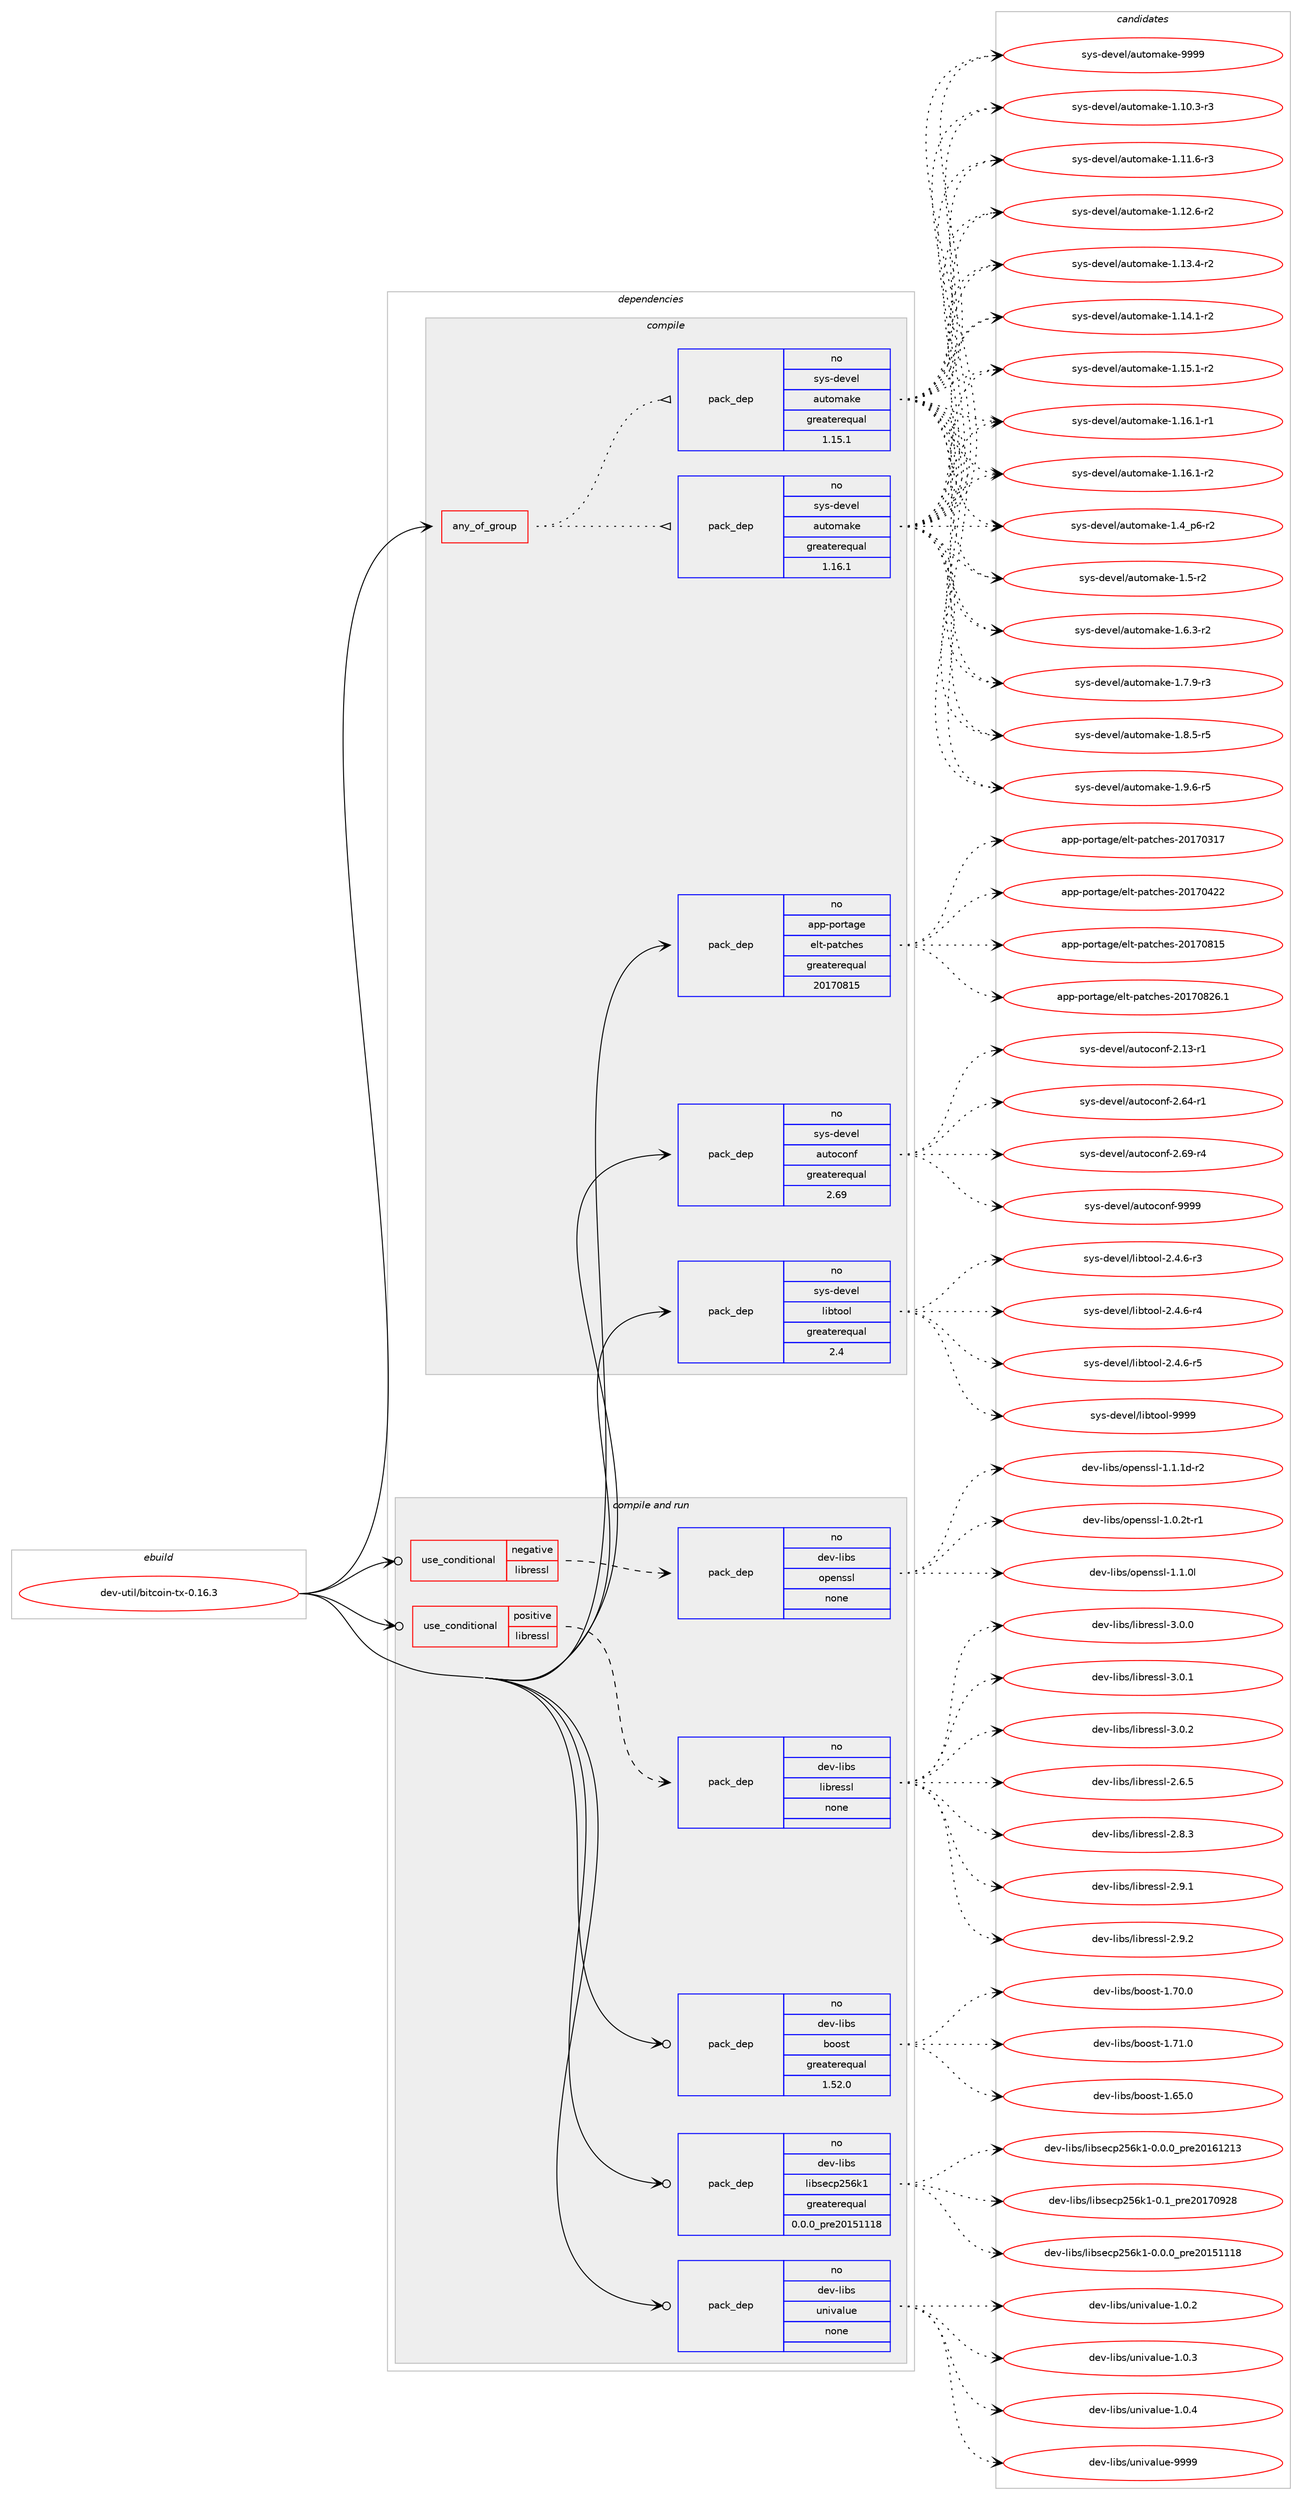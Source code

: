 digraph prolog {

# *************
# Graph options
# *************

newrank=true;
concentrate=true;
compound=true;
graph [rankdir=LR,fontname=Helvetica,fontsize=10,ranksep=1.5];#, ranksep=2.5, nodesep=0.2];
edge  [arrowhead=vee];
node  [fontname=Helvetica,fontsize=10];

# **********
# The ebuild
# **********

subgraph cluster_leftcol {
color=gray;
rank=same;
label=<<i>ebuild</i>>;
id [label="dev-util/bitcoin-tx-0.16.3", color=red, width=4, href="../dev-util/bitcoin-tx-0.16.3.svg"];
}

# ****************
# The dependencies
# ****************

subgraph cluster_midcol {
color=gray;
label=<<i>dependencies</i>>;
subgraph cluster_compile {
fillcolor="#eeeeee";
style=filled;
label=<<i>compile</i>>;
subgraph any11722 {
dependency725708 [label=<<TABLE BORDER="0" CELLBORDER="1" CELLSPACING="0" CELLPADDING="4"><TR><TD CELLPADDING="10">any_of_group</TD></TR></TABLE>>, shape=none, color=red];subgraph pack531744 {
dependency725709 [label=<<TABLE BORDER="0" CELLBORDER="1" CELLSPACING="0" CELLPADDING="4" WIDTH="220"><TR><TD ROWSPAN="6" CELLPADDING="30">pack_dep</TD></TR><TR><TD WIDTH="110">no</TD></TR><TR><TD>sys-devel</TD></TR><TR><TD>automake</TD></TR><TR><TD>greaterequal</TD></TR><TR><TD>1.16.1</TD></TR></TABLE>>, shape=none, color=blue];
}
dependency725708:e -> dependency725709:w [weight=20,style="dotted",arrowhead="oinv"];
subgraph pack531745 {
dependency725710 [label=<<TABLE BORDER="0" CELLBORDER="1" CELLSPACING="0" CELLPADDING="4" WIDTH="220"><TR><TD ROWSPAN="6" CELLPADDING="30">pack_dep</TD></TR><TR><TD WIDTH="110">no</TD></TR><TR><TD>sys-devel</TD></TR><TR><TD>automake</TD></TR><TR><TD>greaterequal</TD></TR><TR><TD>1.15.1</TD></TR></TABLE>>, shape=none, color=blue];
}
dependency725708:e -> dependency725710:w [weight=20,style="dotted",arrowhead="oinv"];
}
id:e -> dependency725708:w [weight=20,style="solid",arrowhead="vee"];
subgraph pack531746 {
dependency725711 [label=<<TABLE BORDER="0" CELLBORDER="1" CELLSPACING="0" CELLPADDING="4" WIDTH="220"><TR><TD ROWSPAN="6" CELLPADDING="30">pack_dep</TD></TR><TR><TD WIDTH="110">no</TD></TR><TR><TD>app-portage</TD></TR><TR><TD>elt-patches</TD></TR><TR><TD>greaterequal</TD></TR><TR><TD>20170815</TD></TR></TABLE>>, shape=none, color=blue];
}
id:e -> dependency725711:w [weight=20,style="solid",arrowhead="vee"];
subgraph pack531747 {
dependency725712 [label=<<TABLE BORDER="0" CELLBORDER="1" CELLSPACING="0" CELLPADDING="4" WIDTH="220"><TR><TD ROWSPAN="6" CELLPADDING="30">pack_dep</TD></TR><TR><TD WIDTH="110">no</TD></TR><TR><TD>sys-devel</TD></TR><TR><TD>autoconf</TD></TR><TR><TD>greaterequal</TD></TR><TR><TD>2.69</TD></TR></TABLE>>, shape=none, color=blue];
}
id:e -> dependency725712:w [weight=20,style="solid",arrowhead="vee"];
subgraph pack531748 {
dependency725713 [label=<<TABLE BORDER="0" CELLBORDER="1" CELLSPACING="0" CELLPADDING="4" WIDTH="220"><TR><TD ROWSPAN="6" CELLPADDING="30">pack_dep</TD></TR><TR><TD WIDTH="110">no</TD></TR><TR><TD>sys-devel</TD></TR><TR><TD>libtool</TD></TR><TR><TD>greaterequal</TD></TR><TR><TD>2.4</TD></TR></TABLE>>, shape=none, color=blue];
}
id:e -> dependency725713:w [weight=20,style="solid",arrowhead="vee"];
}
subgraph cluster_compileandrun {
fillcolor="#eeeeee";
style=filled;
label=<<i>compile and run</i>>;
subgraph cond181864 {
dependency725714 [label=<<TABLE BORDER="0" CELLBORDER="1" CELLSPACING="0" CELLPADDING="4"><TR><TD ROWSPAN="3" CELLPADDING="10">use_conditional</TD></TR><TR><TD>negative</TD></TR><TR><TD>libressl</TD></TR></TABLE>>, shape=none, color=red];
subgraph pack531749 {
dependency725715 [label=<<TABLE BORDER="0" CELLBORDER="1" CELLSPACING="0" CELLPADDING="4" WIDTH="220"><TR><TD ROWSPAN="6" CELLPADDING="30">pack_dep</TD></TR><TR><TD WIDTH="110">no</TD></TR><TR><TD>dev-libs</TD></TR><TR><TD>openssl</TD></TR><TR><TD>none</TD></TR><TR><TD></TD></TR></TABLE>>, shape=none, color=blue];
}
dependency725714:e -> dependency725715:w [weight=20,style="dashed",arrowhead="vee"];
}
id:e -> dependency725714:w [weight=20,style="solid",arrowhead="odotvee"];
subgraph cond181865 {
dependency725716 [label=<<TABLE BORDER="0" CELLBORDER="1" CELLSPACING="0" CELLPADDING="4"><TR><TD ROWSPAN="3" CELLPADDING="10">use_conditional</TD></TR><TR><TD>positive</TD></TR><TR><TD>libressl</TD></TR></TABLE>>, shape=none, color=red];
subgraph pack531750 {
dependency725717 [label=<<TABLE BORDER="0" CELLBORDER="1" CELLSPACING="0" CELLPADDING="4" WIDTH="220"><TR><TD ROWSPAN="6" CELLPADDING="30">pack_dep</TD></TR><TR><TD WIDTH="110">no</TD></TR><TR><TD>dev-libs</TD></TR><TR><TD>libressl</TD></TR><TR><TD>none</TD></TR><TR><TD></TD></TR></TABLE>>, shape=none, color=blue];
}
dependency725716:e -> dependency725717:w [weight=20,style="dashed",arrowhead="vee"];
}
id:e -> dependency725716:w [weight=20,style="solid",arrowhead="odotvee"];
subgraph pack531751 {
dependency725718 [label=<<TABLE BORDER="0" CELLBORDER="1" CELLSPACING="0" CELLPADDING="4" WIDTH="220"><TR><TD ROWSPAN="6" CELLPADDING="30">pack_dep</TD></TR><TR><TD WIDTH="110">no</TD></TR><TR><TD>dev-libs</TD></TR><TR><TD>boost</TD></TR><TR><TD>greaterequal</TD></TR><TR><TD>1.52.0</TD></TR></TABLE>>, shape=none, color=blue];
}
id:e -> dependency725718:w [weight=20,style="solid",arrowhead="odotvee"];
subgraph pack531752 {
dependency725719 [label=<<TABLE BORDER="0" CELLBORDER="1" CELLSPACING="0" CELLPADDING="4" WIDTH="220"><TR><TD ROWSPAN="6" CELLPADDING="30">pack_dep</TD></TR><TR><TD WIDTH="110">no</TD></TR><TR><TD>dev-libs</TD></TR><TR><TD>libsecp256k1</TD></TR><TR><TD>greaterequal</TD></TR><TR><TD>0.0.0_pre20151118</TD></TR></TABLE>>, shape=none, color=blue];
}
id:e -> dependency725719:w [weight=20,style="solid",arrowhead="odotvee"];
subgraph pack531753 {
dependency725720 [label=<<TABLE BORDER="0" CELLBORDER="1" CELLSPACING="0" CELLPADDING="4" WIDTH="220"><TR><TD ROWSPAN="6" CELLPADDING="30">pack_dep</TD></TR><TR><TD WIDTH="110">no</TD></TR><TR><TD>dev-libs</TD></TR><TR><TD>univalue</TD></TR><TR><TD>none</TD></TR><TR><TD></TD></TR></TABLE>>, shape=none, color=blue];
}
id:e -> dependency725720:w [weight=20,style="solid",arrowhead="odotvee"];
}
subgraph cluster_run {
fillcolor="#eeeeee";
style=filled;
label=<<i>run</i>>;
}
}

# **************
# The candidates
# **************

subgraph cluster_choices {
rank=same;
color=gray;
label=<<i>candidates</i>>;

subgraph choice531744 {
color=black;
nodesep=1;
choice11512111545100101118101108479711711611110997107101454946494846514511451 [label="sys-devel/automake-1.10.3-r3", color=red, width=4,href="../sys-devel/automake-1.10.3-r3.svg"];
choice11512111545100101118101108479711711611110997107101454946494946544511451 [label="sys-devel/automake-1.11.6-r3", color=red, width=4,href="../sys-devel/automake-1.11.6-r3.svg"];
choice11512111545100101118101108479711711611110997107101454946495046544511450 [label="sys-devel/automake-1.12.6-r2", color=red, width=4,href="../sys-devel/automake-1.12.6-r2.svg"];
choice11512111545100101118101108479711711611110997107101454946495146524511450 [label="sys-devel/automake-1.13.4-r2", color=red, width=4,href="../sys-devel/automake-1.13.4-r2.svg"];
choice11512111545100101118101108479711711611110997107101454946495246494511450 [label="sys-devel/automake-1.14.1-r2", color=red, width=4,href="../sys-devel/automake-1.14.1-r2.svg"];
choice11512111545100101118101108479711711611110997107101454946495346494511450 [label="sys-devel/automake-1.15.1-r2", color=red, width=4,href="../sys-devel/automake-1.15.1-r2.svg"];
choice11512111545100101118101108479711711611110997107101454946495446494511449 [label="sys-devel/automake-1.16.1-r1", color=red, width=4,href="../sys-devel/automake-1.16.1-r1.svg"];
choice11512111545100101118101108479711711611110997107101454946495446494511450 [label="sys-devel/automake-1.16.1-r2", color=red, width=4,href="../sys-devel/automake-1.16.1-r2.svg"];
choice115121115451001011181011084797117116111109971071014549465295112544511450 [label="sys-devel/automake-1.4_p6-r2", color=red, width=4,href="../sys-devel/automake-1.4_p6-r2.svg"];
choice11512111545100101118101108479711711611110997107101454946534511450 [label="sys-devel/automake-1.5-r2", color=red, width=4,href="../sys-devel/automake-1.5-r2.svg"];
choice115121115451001011181011084797117116111109971071014549465446514511450 [label="sys-devel/automake-1.6.3-r2", color=red, width=4,href="../sys-devel/automake-1.6.3-r2.svg"];
choice115121115451001011181011084797117116111109971071014549465546574511451 [label="sys-devel/automake-1.7.9-r3", color=red, width=4,href="../sys-devel/automake-1.7.9-r3.svg"];
choice115121115451001011181011084797117116111109971071014549465646534511453 [label="sys-devel/automake-1.8.5-r5", color=red, width=4,href="../sys-devel/automake-1.8.5-r5.svg"];
choice115121115451001011181011084797117116111109971071014549465746544511453 [label="sys-devel/automake-1.9.6-r5", color=red, width=4,href="../sys-devel/automake-1.9.6-r5.svg"];
choice115121115451001011181011084797117116111109971071014557575757 [label="sys-devel/automake-9999", color=red, width=4,href="../sys-devel/automake-9999.svg"];
dependency725709:e -> choice11512111545100101118101108479711711611110997107101454946494846514511451:w [style=dotted,weight="100"];
dependency725709:e -> choice11512111545100101118101108479711711611110997107101454946494946544511451:w [style=dotted,weight="100"];
dependency725709:e -> choice11512111545100101118101108479711711611110997107101454946495046544511450:w [style=dotted,weight="100"];
dependency725709:e -> choice11512111545100101118101108479711711611110997107101454946495146524511450:w [style=dotted,weight="100"];
dependency725709:e -> choice11512111545100101118101108479711711611110997107101454946495246494511450:w [style=dotted,weight="100"];
dependency725709:e -> choice11512111545100101118101108479711711611110997107101454946495346494511450:w [style=dotted,weight="100"];
dependency725709:e -> choice11512111545100101118101108479711711611110997107101454946495446494511449:w [style=dotted,weight="100"];
dependency725709:e -> choice11512111545100101118101108479711711611110997107101454946495446494511450:w [style=dotted,weight="100"];
dependency725709:e -> choice115121115451001011181011084797117116111109971071014549465295112544511450:w [style=dotted,weight="100"];
dependency725709:e -> choice11512111545100101118101108479711711611110997107101454946534511450:w [style=dotted,weight="100"];
dependency725709:e -> choice115121115451001011181011084797117116111109971071014549465446514511450:w [style=dotted,weight="100"];
dependency725709:e -> choice115121115451001011181011084797117116111109971071014549465546574511451:w [style=dotted,weight="100"];
dependency725709:e -> choice115121115451001011181011084797117116111109971071014549465646534511453:w [style=dotted,weight="100"];
dependency725709:e -> choice115121115451001011181011084797117116111109971071014549465746544511453:w [style=dotted,weight="100"];
dependency725709:e -> choice115121115451001011181011084797117116111109971071014557575757:w [style=dotted,weight="100"];
}
subgraph choice531745 {
color=black;
nodesep=1;
choice11512111545100101118101108479711711611110997107101454946494846514511451 [label="sys-devel/automake-1.10.3-r3", color=red, width=4,href="../sys-devel/automake-1.10.3-r3.svg"];
choice11512111545100101118101108479711711611110997107101454946494946544511451 [label="sys-devel/automake-1.11.6-r3", color=red, width=4,href="../sys-devel/automake-1.11.6-r3.svg"];
choice11512111545100101118101108479711711611110997107101454946495046544511450 [label="sys-devel/automake-1.12.6-r2", color=red, width=4,href="../sys-devel/automake-1.12.6-r2.svg"];
choice11512111545100101118101108479711711611110997107101454946495146524511450 [label="sys-devel/automake-1.13.4-r2", color=red, width=4,href="../sys-devel/automake-1.13.4-r2.svg"];
choice11512111545100101118101108479711711611110997107101454946495246494511450 [label="sys-devel/automake-1.14.1-r2", color=red, width=4,href="../sys-devel/automake-1.14.1-r2.svg"];
choice11512111545100101118101108479711711611110997107101454946495346494511450 [label="sys-devel/automake-1.15.1-r2", color=red, width=4,href="../sys-devel/automake-1.15.1-r2.svg"];
choice11512111545100101118101108479711711611110997107101454946495446494511449 [label="sys-devel/automake-1.16.1-r1", color=red, width=4,href="../sys-devel/automake-1.16.1-r1.svg"];
choice11512111545100101118101108479711711611110997107101454946495446494511450 [label="sys-devel/automake-1.16.1-r2", color=red, width=4,href="../sys-devel/automake-1.16.1-r2.svg"];
choice115121115451001011181011084797117116111109971071014549465295112544511450 [label="sys-devel/automake-1.4_p6-r2", color=red, width=4,href="../sys-devel/automake-1.4_p6-r2.svg"];
choice11512111545100101118101108479711711611110997107101454946534511450 [label="sys-devel/automake-1.5-r2", color=red, width=4,href="../sys-devel/automake-1.5-r2.svg"];
choice115121115451001011181011084797117116111109971071014549465446514511450 [label="sys-devel/automake-1.6.3-r2", color=red, width=4,href="../sys-devel/automake-1.6.3-r2.svg"];
choice115121115451001011181011084797117116111109971071014549465546574511451 [label="sys-devel/automake-1.7.9-r3", color=red, width=4,href="../sys-devel/automake-1.7.9-r3.svg"];
choice115121115451001011181011084797117116111109971071014549465646534511453 [label="sys-devel/automake-1.8.5-r5", color=red, width=4,href="../sys-devel/automake-1.8.5-r5.svg"];
choice115121115451001011181011084797117116111109971071014549465746544511453 [label="sys-devel/automake-1.9.6-r5", color=red, width=4,href="../sys-devel/automake-1.9.6-r5.svg"];
choice115121115451001011181011084797117116111109971071014557575757 [label="sys-devel/automake-9999", color=red, width=4,href="../sys-devel/automake-9999.svg"];
dependency725710:e -> choice11512111545100101118101108479711711611110997107101454946494846514511451:w [style=dotted,weight="100"];
dependency725710:e -> choice11512111545100101118101108479711711611110997107101454946494946544511451:w [style=dotted,weight="100"];
dependency725710:e -> choice11512111545100101118101108479711711611110997107101454946495046544511450:w [style=dotted,weight="100"];
dependency725710:e -> choice11512111545100101118101108479711711611110997107101454946495146524511450:w [style=dotted,weight="100"];
dependency725710:e -> choice11512111545100101118101108479711711611110997107101454946495246494511450:w [style=dotted,weight="100"];
dependency725710:e -> choice11512111545100101118101108479711711611110997107101454946495346494511450:w [style=dotted,weight="100"];
dependency725710:e -> choice11512111545100101118101108479711711611110997107101454946495446494511449:w [style=dotted,weight="100"];
dependency725710:e -> choice11512111545100101118101108479711711611110997107101454946495446494511450:w [style=dotted,weight="100"];
dependency725710:e -> choice115121115451001011181011084797117116111109971071014549465295112544511450:w [style=dotted,weight="100"];
dependency725710:e -> choice11512111545100101118101108479711711611110997107101454946534511450:w [style=dotted,weight="100"];
dependency725710:e -> choice115121115451001011181011084797117116111109971071014549465446514511450:w [style=dotted,weight="100"];
dependency725710:e -> choice115121115451001011181011084797117116111109971071014549465546574511451:w [style=dotted,weight="100"];
dependency725710:e -> choice115121115451001011181011084797117116111109971071014549465646534511453:w [style=dotted,weight="100"];
dependency725710:e -> choice115121115451001011181011084797117116111109971071014549465746544511453:w [style=dotted,weight="100"];
dependency725710:e -> choice115121115451001011181011084797117116111109971071014557575757:w [style=dotted,weight="100"];
}
subgraph choice531746 {
color=black;
nodesep=1;
choice97112112451121111141169710310147101108116451129711699104101115455048495548514955 [label="app-portage/elt-patches-20170317", color=red, width=4,href="../app-portage/elt-patches-20170317.svg"];
choice97112112451121111141169710310147101108116451129711699104101115455048495548525050 [label="app-portage/elt-patches-20170422", color=red, width=4,href="../app-portage/elt-patches-20170422.svg"];
choice97112112451121111141169710310147101108116451129711699104101115455048495548564953 [label="app-portage/elt-patches-20170815", color=red, width=4,href="../app-portage/elt-patches-20170815.svg"];
choice971121124511211111411697103101471011081164511297116991041011154550484955485650544649 [label="app-portage/elt-patches-20170826.1", color=red, width=4,href="../app-portage/elt-patches-20170826.1.svg"];
dependency725711:e -> choice97112112451121111141169710310147101108116451129711699104101115455048495548514955:w [style=dotted,weight="100"];
dependency725711:e -> choice97112112451121111141169710310147101108116451129711699104101115455048495548525050:w [style=dotted,weight="100"];
dependency725711:e -> choice97112112451121111141169710310147101108116451129711699104101115455048495548564953:w [style=dotted,weight="100"];
dependency725711:e -> choice971121124511211111411697103101471011081164511297116991041011154550484955485650544649:w [style=dotted,weight="100"];
}
subgraph choice531747 {
color=black;
nodesep=1;
choice1151211154510010111810110847971171161119911111010245504649514511449 [label="sys-devel/autoconf-2.13-r1", color=red, width=4,href="../sys-devel/autoconf-2.13-r1.svg"];
choice1151211154510010111810110847971171161119911111010245504654524511449 [label="sys-devel/autoconf-2.64-r1", color=red, width=4,href="../sys-devel/autoconf-2.64-r1.svg"];
choice1151211154510010111810110847971171161119911111010245504654574511452 [label="sys-devel/autoconf-2.69-r4", color=red, width=4,href="../sys-devel/autoconf-2.69-r4.svg"];
choice115121115451001011181011084797117116111991111101024557575757 [label="sys-devel/autoconf-9999", color=red, width=4,href="../sys-devel/autoconf-9999.svg"];
dependency725712:e -> choice1151211154510010111810110847971171161119911111010245504649514511449:w [style=dotted,weight="100"];
dependency725712:e -> choice1151211154510010111810110847971171161119911111010245504654524511449:w [style=dotted,weight="100"];
dependency725712:e -> choice1151211154510010111810110847971171161119911111010245504654574511452:w [style=dotted,weight="100"];
dependency725712:e -> choice115121115451001011181011084797117116111991111101024557575757:w [style=dotted,weight="100"];
}
subgraph choice531748 {
color=black;
nodesep=1;
choice1151211154510010111810110847108105981161111111084550465246544511451 [label="sys-devel/libtool-2.4.6-r3", color=red, width=4,href="../sys-devel/libtool-2.4.6-r3.svg"];
choice1151211154510010111810110847108105981161111111084550465246544511452 [label="sys-devel/libtool-2.4.6-r4", color=red, width=4,href="../sys-devel/libtool-2.4.6-r4.svg"];
choice1151211154510010111810110847108105981161111111084550465246544511453 [label="sys-devel/libtool-2.4.6-r5", color=red, width=4,href="../sys-devel/libtool-2.4.6-r5.svg"];
choice1151211154510010111810110847108105981161111111084557575757 [label="sys-devel/libtool-9999", color=red, width=4,href="../sys-devel/libtool-9999.svg"];
dependency725713:e -> choice1151211154510010111810110847108105981161111111084550465246544511451:w [style=dotted,weight="100"];
dependency725713:e -> choice1151211154510010111810110847108105981161111111084550465246544511452:w [style=dotted,weight="100"];
dependency725713:e -> choice1151211154510010111810110847108105981161111111084550465246544511453:w [style=dotted,weight="100"];
dependency725713:e -> choice1151211154510010111810110847108105981161111111084557575757:w [style=dotted,weight="100"];
}
subgraph choice531749 {
color=black;
nodesep=1;
choice1001011184510810598115471111121011101151151084549464846501164511449 [label="dev-libs/openssl-1.0.2t-r1", color=red, width=4,href="../dev-libs/openssl-1.0.2t-r1.svg"];
choice100101118451081059811547111112101110115115108454946494648108 [label="dev-libs/openssl-1.1.0l", color=red, width=4,href="../dev-libs/openssl-1.1.0l.svg"];
choice1001011184510810598115471111121011101151151084549464946491004511450 [label="dev-libs/openssl-1.1.1d-r2", color=red, width=4,href="../dev-libs/openssl-1.1.1d-r2.svg"];
dependency725715:e -> choice1001011184510810598115471111121011101151151084549464846501164511449:w [style=dotted,weight="100"];
dependency725715:e -> choice100101118451081059811547111112101110115115108454946494648108:w [style=dotted,weight="100"];
dependency725715:e -> choice1001011184510810598115471111121011101151151084549464946491004511450:w [style=dotted,weight="100"];
}
subgraph choice531750 {
color=black;
nodesep=1;
choice10010111845108105981154710810598114101115115108455046544653 [label="dev-libs/libressl-2.6.5", color=red, width=4,href="../dev-libs/libressl-2.6.5.svg"];
choice10010111845108105981154710810598114101115115108455046564651 [label="dev-libs/libressl-2.8.3", color=red, width=4,href="../dev-libs/libressl-2.8.3.svg"];
choice10010111845108105981154710810598114101115115108455046574649 [label="dev-libs/libressl-2.9.1", color=red, width=4,href="../dev-libs/libressl-2.9.1.svg"];
choice10010111845108105981154710810598114101115115108455046574650 [label="dev-libs/libressl-2.9.2", color=red, width=4,href="../dev-libs/libressl-2.9.2.svg"];
choice10010111845108105981154710810598114101115115108455146484648 [label="dev-libs/libressl-3.0.0", color=red, width=4,href="../dev-libs/libressl-3.0.0.svg"];
choice10010111845108105981154710810598114101115115108455146484649 [label="dev-libs/libressl-3.0.1", color=red, width=4,href="../dev-libs/libressl-3.0.1.svg"];
choice10010111845108105981154710810598114101115115108455146484650 [label="dev-libs/libressl-3.0.2", color=red, width=4,href="../dev-libs/libressl-3.0.2.svg"];
dependency725717:e -> choice10010111845108105981154710810598114101115115108455046544653:w [style=dotted,weight="100"];
dependency725717:e -> choice10010111845108105981154710810598114101115115108455046564651:w [style=dotted,weight="100"];
dependency725717:e -> choice10010111845108105981154710810598114101115115108455046574649:w [style=dotted,weight="100"];
dependency725717:e -> choice10010111845108105981154710810598114101115115108455046574650:w [style=dotted,weight="100"];
dependency725717:e -> choice10010111845108105981154710810598114101115115108455146484648:w [style=dotted,weight="100"];
dependency725717:e -> choice10010111845108105981154710810598114101115115108455146484649:w [style=dotted,weight="100"];
dependency725717:e -> choice10010111845108105981154710810598114101115115108455146484650:w [style=dotted,weight="100"];
}
subgraph choice531751 {
color=black;
nodesep=1;
choice1001011184510810598115479811111111511645494654534648 [label="dev-libs/boost-1.65.0", color=red, width=4,href="../dev-libs/boost-1.65.0.svg"];
choice1001011184510810598115479811111111511645494655484648 [label="dev-libs/boost-1.70.0", color=red, width=4,href="../dev-libs/boost-1.70.0.svg"];
choice1001011184510810598115479811111111511645494655494648 [label="dev-libs/boost-1.71.0", color=red, width=4,href="../dev-libs/boost-1.71.0.svg"];
dependency725718:e -> choice1001011184510810598115479811111111511645494654534648:w [style=dotted,weight="100"];
dependency725718:e -> choice1001011184510810598115479811111111511645494655484648:w [style=dotted,weight="100"];
dependency725718:e -> choice1001011184510810598115479811111111511645494655494648:w [style=dotted,weight="100"];
}
subgraph choice531752 {
color=black;
nodesep=1;
choice100101118451081059811547108105981151019911250535410749454846484648951121141015048495349494956 [label="dev-libs/libsecp256k1-0.0.0_pre20151118", color=red, width=4,href="../dev-libs/libsecp256k1-0.0.0_pre20151118.svg"];
choice100101118451081059811547108105981151019911250535410749454846484648951121141015048495449504951 [label="dev-libs/libsecp256k1-0.0.0_pre20161213", color=red, width=4,href="../dev-libs/libsecp256k1-0.0.0_pre20161213.svg"];
choice10010111845108105981154710810598115101991125053541074945484649951121141015048495548575056 [label="dev-libs/libsecp256k1-0.1_pre20170928", color=red, width=4,href="../dev-libs/libsecp256k1-0.1_pre20170928.svg"];
dependency725719:e -> choice100101118451081059811547108105981151019911250535410749454846484648951121141015048495349494956:w [style=dotted,weight="100"];
dependency725719:e -> choice100101118451081059811547108105981151019911250535410749454846484648951121141015048495449504951:w [style=dotted,weight="100"];
dependency725719:e -> choice10010111845108105981154710810598115101991125053541074945484649951121141015048495548575056:w [style=dotted,weight="100"];
}
subgraph choice531753 {
color=black;
nodesep=1;
choice10010111845108105981154711711010511897108117101454946484650 [label="dev-libs/univalue-1.0.2", color=red, width=4,href="../dev-libs/univalue-1.0.2.svg"];
choice10010111845108105981154711711010511897108117101454946484651 [label="dev-libs/univalue-1.0.3", color=red, width=4,href="../dev-libs/univalue-1.0.3.svg"];
choice10010111845108105981154711711010511897108117101454946484652 [label="dev-libs/univalue-1.0.4", color=red, width=4,href="../dev-libs/univalue-1.0.4.svg"];
choice100101118451081059811547117110105118971081171014557575757 [label="dev-libs/univalue-9999", color=red, width=4,href="../dev-libs/univalue-9999.svg"];
dependency725720:e -> choice10010111845108105981154711711010511897108117101454946484650:w [style=dotted,weight="100"];
dependency725720:e -> choice10010111845108105981154711711010511897108117101454946484651:w [style=dotted,weight="100"];
dependency725720:e -> choice10010111845108105981154711711010511897108117101454946484652:w [style=dotted,weight="100"];
dependency725720:e -> choice100101118451081059811547117110105118971081171014557575757:w [style=dotted,weight="100"];
}
}

}
